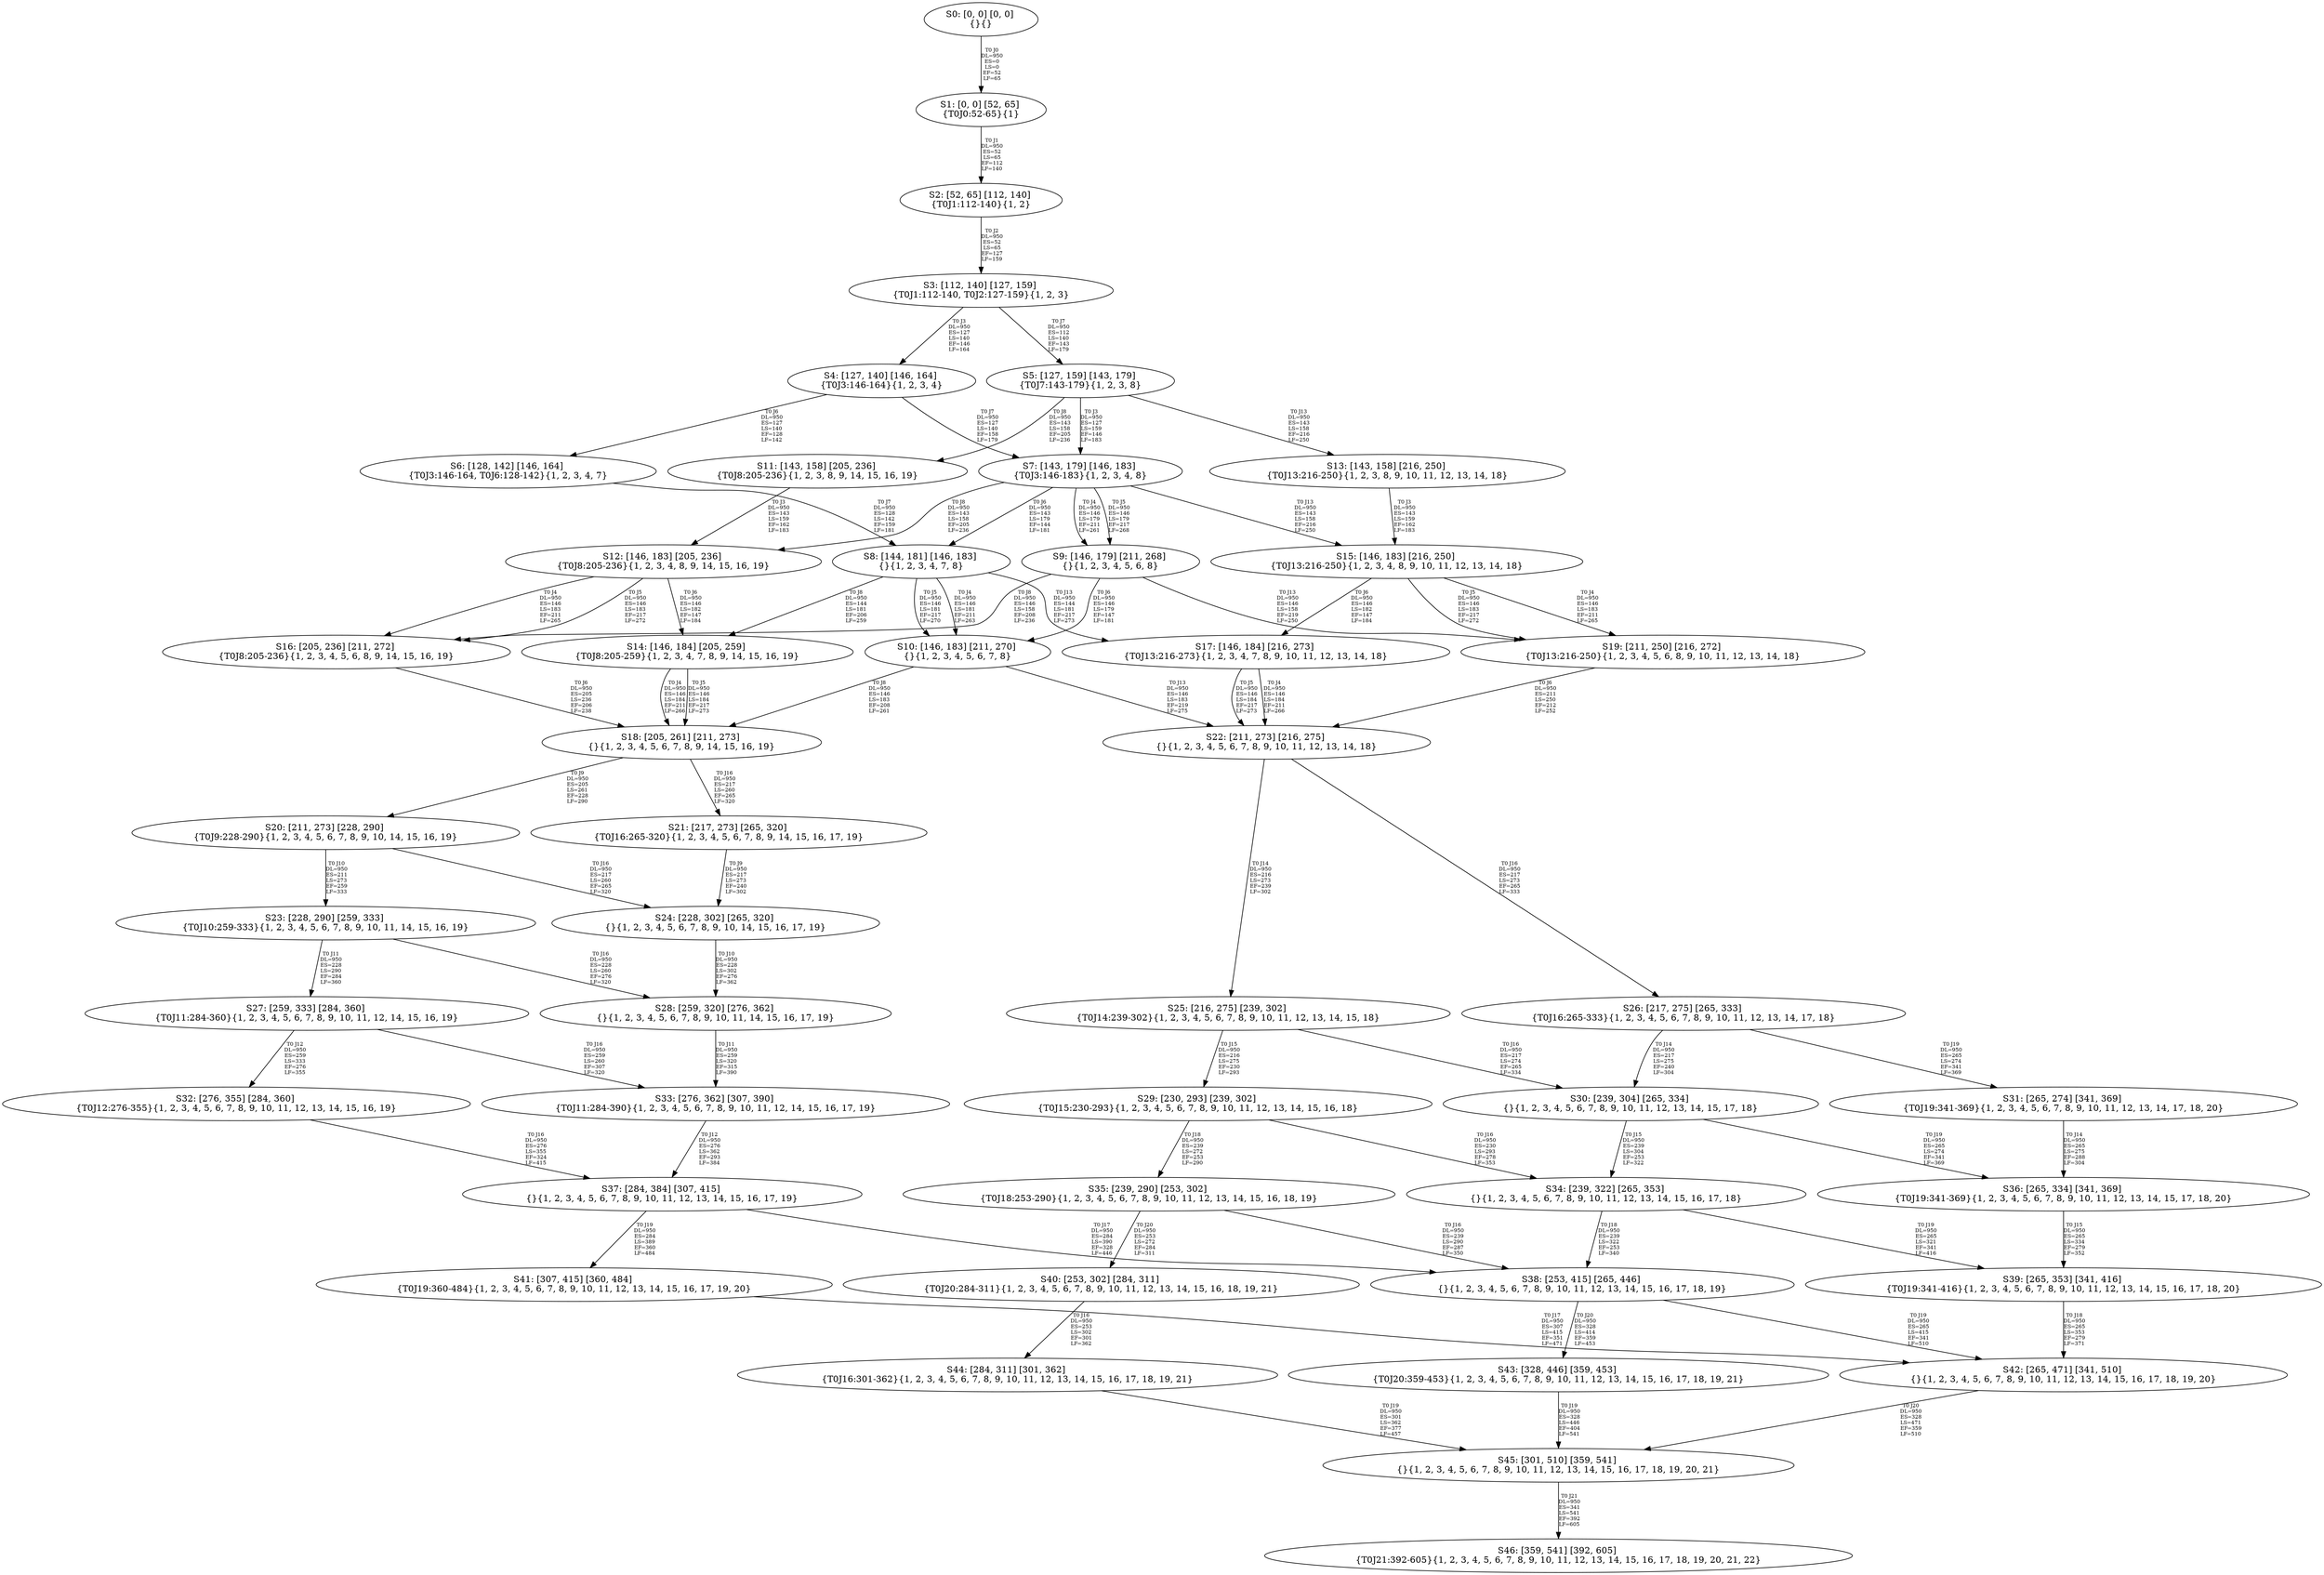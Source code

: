 digraph {
	S0[label="S0: [0, 0] [0, 0] \n{}{}"];
	S1[label="S1: [0, 0] [52, 65] \n{T0J0:52-65}{1}"];
	S2[label="S2: [52, 65] [112, 140] \n{T0J1:112-140}{1, 2}"];
	S3[label="S3: [112, 140] [127, 159] \n{T0J1:112-140, T0J2:127-159}{1, 2, 3}"];
	S4[label="S4: [127, 140] [146, 164] \n{T0J3:146-164}{1, 2, 3, 4}"];
	S5[label="S5: [127, 159] [143, 179] \n{T0J7:143-179}{1, 2, 3, 8}"];
	S6[label="S6: [128, 142] [146, 164] \n{T0J3:146-164, T0J6:128-142}{1, 2, 3, 4, 7}"];
	S7[label="S7: [143, 179] [146, 183] \n{T0J3:146-183}{1, 2, 3, 4, 8}"];
	S8[label="S8: [144, 181] [146, 183] \n{}{1, 2, 3, 4, 7, 8}"];
	S9[label="S9: [146, 179] [211, 268] \n{}{1, 2, 3, 4, 5, 6, 8}"];
	S10[label="S10: [146, 183] [211, 270] \n{}{1, 2, 3, 4, 5, 6, 7, 8}"];
	S11[label="S11: [143, 158] [205, 236] \n{T0J8:205-236}{1, 2, 3, 8, 9, 14, 15, 16, 19}"];
	S12[label="S12: [146, 183] [205, 236] \n{T0J8:205-236}{1, 2, 3, 4, 8, 9, 14, 15, 16, 19}"];
	S13[label="S13: [143, 158] [216, 250] \n{T0J13:216-250}{1, 2, 3, 8, 9, 10, 11, 12, 13, 14, 18}"];
	S14[label="S14: [146, 184] [205, 259] \n{T0J8:205-259}{1, 2, 3, 4, 7, 8, 9, 14, 15, 16, 19}"];
	S15[label="S15: [146, 183] [216, 250] \n{T0J13:216-250}{1, 2, 3, 4, 8, 9, 10, 11, 12, 13, 14, 18}"];
	S16[label="S16: [205, 236] [211, 272] \n{T0J8:205-236}{1, 2, 3, 4, 5, 6, 8, 9, 14, 15, 16, 19}"];
	S17[label="S17: [146, 184] [216, 273] \n{T0J13:216-273}{1, 2, 3, 4, 7, 8, 9, 10, 11, 12, 13, 14, 18}"];
	S18[label="S18: [205, 261] [211, 273] \n{}{1, 2, 3, 4, 5, 6, 7, 8, 9, 14, 15, 16, 19}"];
	S19[label="S19: [211, 250] [216, 272] \n{T0J13:216-250}{1, 2, 3, 4, 5, 6, 8, 9, 10, 11, 12, 13, 14, 18}"];
	S20[label="S20: [211, 273] [228, 290] \n{T0J9:228-290}{1, 2, 3, 4, 5, 6, 7, 8, 9, 10, 14, 15, 16, 19}"];
	S21[label="S21: [217, 273] [265, 320] \n{T0J16:265-320}{1, 2, 3, 4, 5, 6, 7, 8, 9, 14, 15, 16, 17, 19}"];
	S22[label="S22: [211, 273] [216, 275] \n{}{1, 2, 3, 4, 5, 6, 7, 8, 9, 10, 11, 12, 13, 14, 18}"];
	S23[label="S23: [228, 290] [259, 333] \n{T0J10:259-333}{1, 2, 3, 4, 5, 6, 7, 8, 9, 10, 11, 14, 15, 16, 19}"];
	S24[label="S24: [228, 302] [265, 320] \n{}{1, 2, 3, 4, 5, 6, 7, 8, 9, 10, 14, 15, 16, 17, 19}"];
	S25[label="S25: [216, 275] [239, 302] \n{T0J14:239-302}{1, 2, 3, 4, 5, 6, 7, 8, 9, 10, 11, 12, 13, 14, 15, 18}"];
	S26[label="S26: [217, 275] [265, 333] \n{T0J16:265-333}{1, 2, 3, 4, 5, 6, 7, 8, 9, 10, 11, 12, 13, 14, 17, 18}"];
	S27[label="S27: [259, 333] [284, 360] \n{T0J11:284-360}{1, 2, 3, 4, 5, 6, 7, 8, 9, 10, 11, 12, 14, 15, 16, 19}"];
	S28[label="S28: [259, 320] [276, 362] \n{}{1, 2, 3, 4, 5, 6, 7, 8, 9, 10, 11, 14, 15, 16, 17, 19}"];
	S29[label="S29: [230, 293] [239, 302] \n{T0J15:230-293}{1, 2, 3, 4, 5, 6, 7, 8, 9, 10, 11, 12, 13, 14, 15, 16, 18}"];
	S30[label="S30: [239, 304] [265, 334] \n{}{1, 2, 3, 4, 5, 6, 7, 8, 9, 10, 11, 12, 13, 14, 15, 17, 18}"];
	S31[label="S31: [265, 274] [341, 369] \n{T0J19:341-369}{1, 2, 3, 4, 5, 6, 7, 8, 9, 10, 11, 12, 13, 14, 17, 18, 20}"];
	S32[label="S32: [276, 355] [284, 360] \n{T0J12:276-355}{1, 2, 3, 4, 5, 6, 7, 8, 9, 10, 11, 12, 13, 14, 15, 16, 19}"];
	S33[label="S33: [276, 362] [307, 390] \n{T0J11:284-390}{1, 2, 3, 4, 5, 6, 7, 8, 9, 10, 11, 12, 14, 15, 16, 17, 19}"];
	S34[label="S34: [239, 322] [265, 353] \n{}{1, 2, 3, 4, 5, 6, 7, 8, 9, 10, 11, 12, 13, 14, 15, 16, 17, 18}"];
	S35[label="S35: [239, 290] [253, 302] \n{T0J18:253-290}{1, 2, 3, 4, 5, 6, 7, 8, 9, 10, 11, 12, 13, 14, 15, 16, 18, 19}"];
	S36[label="S36: [265, 334] [341, 369] \n{T0J19:341-369}{1, 2, 3, 4, 5, 6, 7, 8, 9, 10, 11, 12, 13, 14, 15, 17, 18, 20}"];
	S37[label="S37: [284, 384] [307, 415] \n{}{1, 2, 3, 4, 5, 6, 7, 8, 9, 10, 11, 12, 13, 14, 15, 16, 17, 19}"];
	S38[label="S38: [253, 415] [265, 446] \n{}{1, 2, 3, 4, 5, 6, 7, 8, 9, 10, 11, 12, 13, 14, 15, 16, 17, 18, 19}"];
	S39[label="S39: [265, 353] [341, 416] \n{T0J19:341-416}{1, 2, 3, 4, 5, 6, 7, 8, 9, 10, 11, 12, 13, 14, 15, 16, 17, 18, 20}"];
	S40[label="S40: [253, 302] [284, 311] \n{T0J20:284-311}{1, 2, 3, 4, 5, 6, 7, 8, 9, 10, 11, 12, 13, 14, 15, 16, 18, 19, 21}"];
	S41[label="S41: [307, 415] [360, 484] \n{T0J19:360-484}{1, 2, 3, 4, 5, 6, 7, 8, 9, 10, 11, 12, 13, 14, 15, 16, 17, 19, 20}"];
	S42[label="S42: [265, 471] [341, 510] \n{}{1, 2, 3, 4, 5, 6, 7, 8, 9, 10, 11, 12, 13, 14, 15, 16, 17, 18, 19, 20}"];
	S43[label="S43: [328, 446] [359, 453] \n{T0J20:359-453}{1, 2, 3, 4, 5, 6, 7, 8, 9, 10, 11, 12, 13, 14, 15, 16, 17, 18, 19, 21}"];
	S44[label="S44: [284, 311] [301, 362] \n{T0J16:301-362}{1, 2, 3, 4, 5, 6, 7, 8, 9, 10, 11, 12, 13, 14, 15, 16, 17, 18, 19, 21}"];
	S45[label="S45: [301, 510] [359, 541] \n{}{1, 2, 3, 4, 5, 6, 7, 8, 9, 10, 11, 12, 13, 14, 15, 16, 17, 18, 19, 20, 21}"];
	S46[label="S46: [359, 541] [392, 605] \n{T0J21:392-605}{1, 2, 3, 4, 5, 6, 7, 8, 9, 10, 11, 12, 13, 14, 15, 16, 17, 18, 19, 20, 21, 22}"];
	S0 -> S1[label="T0 J0\nDL=950\nES=0\nLS=0\nEF=52\nLF=65",fontsize=8];
	S1 -> S2[label="T0 J1\nDL=950\nES=52\nLS=65\nEF=112\nLF=140",fontsize=8];
	S2 -> S3[label="T0 J2\nDL=950\nES=52\nLS=65\nEF=127\nLF=159",fontsize=8];
	S3 -> S4[label="T0 J3\nDL=950\nES=127\nLS=140\nEF=146\nLF=164",fontsize=8];
	S3 -> S5[label="T0 J7\nDL=950\nES=112\nLS=140\nEF=143\nLF=179",fontsize=8];
	S4 -> S6[label="T0 J6\nDL=950\nES=127\nLS=140\nEF=128\nLF=142",fontsize=8];
	S4 -> S7[label="T0 J7\nDL=950\nES=127\nLS=140\nEF=158\nLF=179",fontsize=8];
	S5 -> S7[label="T0 J3\nDL=950\nES=127\nLS=159\nEF=146\nLF=183",fontsize=8];
	S5 -> S11[label="T0 J8\nDL=950\nES=143\nLS=158\nEF=205\nLF=236",fontsize=8];
	S5 -> S13[label="T0 J13\nDL=950\nES=143\nLS=158\nEF=216\nLF=250",fontsize=8];
	S6 -> S8[label="T0 J7\nDL=950\nES=128\nLS=142\nEF=159\nLF=181",fontsize=8];
	S7 -> S9[label="T0 J4\nDL=950\nES=146\nLS=179\nEF=211\nLF=261",fontsize=8];
	S7 -> S9[label="T0 J5\nDL=950\nES=146\nLS=179\nEF=217\nLF=268",fontsize=8];
	S7 -> S8[label="T0 J6\nDL=950\nES=143\nLS=179\nEF=144\nLF=181",fontsize=8];
	S7 -> S12[label="T0 J8\nDL=950\nES=143\nLS=158\nEF=205\nLF=236",fontsize=8];
	S7 -> S15[label="T0 J13\nDL=950\nES=143\nLS=158\nEF=216\nLF=250",fontsize=8];
	S8 -> S10[label="T0 J4\nDL=950\nES=146\nLS=181\nEF=211\nLF=263",fontsize=8];
	S8 -> S10[label="T0 J5\nDL=950\nES=146\nLS=181\nEF=217\nLF=270",fontsize=8];
	S8 -> S14[label="T0 J8\nDL=950\nES=144\nLS=181\nEF=206\nLF=259",fontsize=8];
	S8 -> S17[label="T0 J13\nDL=950\nES=144\nLS=181\nEF=217\nLF=273",fontsize=8];
	S9 -> S10[label="T0 J6\nDL=950\nES=146\nLS=179\nEF=147\nLF=181",fontsize=8];
	S9 -> S16[label="T0 J8\nDL=950\nES=146\nLS=158\nEF=208\nLF=236",fontsize=8];
	S9 -> S19[label="T0 J13\nDL=950\nES=146\nLS=158\nEF=219\nLF=250",fontsize=8];
	S10 -> S18[label="T0 J8\nDL=950\nES=146\nLS=183\nEF=208\nLF=261",fontsize=8];
	S10 -> S22[label="T0 J13\nDL=950\nES=146\nLS=183\nEF=219\nLF=275",fontsize=8];
	S11 -> S12[label="T0 J3\nDL=950\nES=143\nLS=159\nEF=162\nLF=183",fontsize=8];
	S12 -> S16[label="T0 J4\nDL=950\nES=146\nLS=183\nEF=211\nLF=265",fontsize=8];
	S12 -> S16[label="T0 J5\nDL=950\nES=146\nLS=183\nEF=217\nLF=272",fontsize=8];
	S12 -> S14[label="T0 J6\nDL=950\nES=146\nLS=182\nEF=147\nLF=184",fontsize=8];
	S13 -> S15[label="T0 J3\nDL=950\nES=143\nLS=159\nEF=162\nLF=183",fontsize=8];
	S14 -> S18[label="T0 J4\nDL=950\nES=146\nLS=184\nEF=211\nLF=266",fontsize=8];
	S14 -> S18[label="T0 J5\nDL=950\nES=146\nLS=184\nEF=217\nLF=273",fontsize=8];
	S15 -> S19[label="T0 J4\nDL=950\nES=146\nLS=183\nEF=211\nLF=265",fontsize=8];
	S15 -> S19[label="T0 J5\nDL=950\nES=146\nLS=183\nEF=217\nLF=272",fontsize=8];
	S15 -> S17[label="T0 J6\nDL=950\nES=146\nLS=182\nEF=147\nLF=184",fontsize=8];
	S16 -> S18[label="T0 J6\nDL=950\nES=205\nLS=236\nEF=206\nLF=238",fontsize=8];
	S17 -> S22[label="T0 J4\nDL=950\nES=146\nLS=184\nEF=211\nLF=266",fontsize=8];
	S17 -> S22[label="T0 J5\nDL=950\nES=146\nLS=184\nEF=217\nLF=273",fontsize=8];
	S18 -> S20[label="T0 J9\nDL=950\nES=205\nLS=261\nEF=228\nLF=290",fontsize=8];
	S18 -> S21[label="T0 J16\nDL=950\nES=217\nLS=260\nEF=265\nLF=320",fontsize=8];
	S19 -> S22[label="T0 J6\nDL=950\nES=211\nLS=250\nEF=212\nLF=252",fontsize=8];
	S20 -> S23[label="T0 J10\nDL=950\nES=211\nLS=273\nEF=259\nLF=333",fontsize=8];
	S20 -> S24[label="T0 J16\nDL=950\nES=217\nLS=260\nEF=265\nLF=320",fontsize=8];
	S21 -> S24[label="T0 J9\nDL=950\nES=217\nLS=273\nEF=240\nLF=302",fontsize=8];
	S22 -> S25[label="T0 J14\nDL=950\nES=216\nLS=273\nEF=239\nLF=302",fontsize=8];
	S22 -> S26[label="T0 J16\nDL=950\nES=217\nLS=273\nEF=265\nLF=333",fontsize=8];
	S23 -> S27[label="T0 J11\nDL=950\nES=228\nLS=290\nEF=284\nLF=360",fontsize=8];
	S23 -> S28[label="T0 J16\nDL=950\nES=228\nLS=260\nEF=276\nLF=320",fontsize=8];
	S24 -> S28[label="T0 J10\nDL=950\nES=228\nLS=302\nEF=276\nLF=362",fontsize=8];
	S25 -> S29[label="T0 J15\nDL=950\nES=216\nLS=275\nEF=230\nLF=293",fontsize=8];
	S25 -> S30[label="T0 J16\nDL=950\nES=217\nLS=274\nEF=265\nLF=334",fontsize=8];
	S26 -> S30[label="T0 J14\nDL=950\nES=217\nLS=275\nEF=240\nLF=304",fontsize=8];
	S26 -> S31[label="T0 J19\nDL=950\nES=265\nLS=274\nEF=341\nLF=369",fontsize=8];
	S27 -> S32[label="T0 J12\nDL=950\nES=259\nLS=333\nEF=276\nLF=355",fontsize=8];
	S27 -> S33[label="T0 J16\nDL=950\nES=259\nLS=260\nEF=307\nLF=320",fontsize=8];
	S28 -> S33[label="T0 J11\nDL=950\nES=259\nLS=320\nEF=315\nLF=390",fontsize=8];
	S29 -> S34[label="T0 J16\nDL=950\nES=230\nLS=293\nEF=278\nLF=353",fontsize=8];
	S29 -> S35[label="T0 J18\nDL=950\nES=239\nLS=272\nEF=253\nLF=290",fontsize=8];
	S30 -> S34[label="T0 J15\nDL=950\nES=239\nLS=304\nEF=253\nLF=322",fontsize=8];
	S30 -> S36[label="T0 J19\nDL=950\nES=265\nLS=274\nEF=341\nLF=369",fontsize=8];
	S31 -> S36[label="T0 J14\nDL=950\nES=265\nLS=275\nEF=288\nLF=304",fontsize=8];
	S32 -> S37[label="T0 J16\nDL=950\nES=276\nLS=355\nEF=324\nLF=415",fontsize=8];
	S33 -> S37[label="T0 J12\nDL=950\nES=276\nLS=362\nEF=293\nLF=384",fontsize=8];
	S34 -> S38[label="T0 J18\nDL=950\nES=239\nLS=322\nEF=253\nLF=340",fontsize=8];
	S34 -> S39[label="T0 J19\nDL=950\nES=265\nLS=321\nEF=341\nLF=416",fontsize=8];
	S35 -> S38[label="T0 J16\nDL=950\nES=239\nLS=290\nEF=287\nLF=350",fontsize=8];
	S35 -> S40[label="T0 J20\nDL=950\nES=253\nLS=272\nEF=284\nLF=311",fontsize=8];
	S36 -> S39[label="T0 J15\nDL=950\nES=265\nLS=334\nEF=279\nLF=352",fontsize=8];
	S37 -> S38[label="T0 J17\nDL=950\nES=284\nLS=390\nEF=328\nLF=446",fontsize=8];
	S37 -> S41[label="T0 J19\nDL=950\nES=284\nLS=389\nEF=360\nLF=484",fontsize=8];
	S38 -> S42[label="T0 J19\nDL=950\nES=265\nLS=415\nEF=341\nLF=510",fontsize=8];
	S38 -> S43[label="T0 J20\nDL=950\nES=328\nLS=414\nEF=359\nLF=453",fontsize=8];
	S39 -> S42[label="T0 J18\nDL=950\nES=265\nLS=353\nEF=279\nLF=371",fontsize=8];
	S40 -> S44[label="T0 J16\nDL=950\nES=253\nLS=302\nEF=301\nLF=362",fontsize=8];
	S41 -> S42[label="T0 J17\nDL=950\nES=307\nLS=415\nEF=351\nLF=471",fontsize=8];
	S42 -> S45[label="T0 J20\nDL=950\nES=328\nLS=471\nEF=359\nLF=510",fontsize=8];
	S43 -> S45[label="T0 J19\nDL=950\nES=328\nLS=446\nEF=404\nLF=541",fontsize=8];
	S44 -> S45[label="T0 J19\nDL=950\nES=301\nLS=362\nEF=377\nLF=457",fontsize=8];
	S45 -> S46[label="T0 J21\nDL=950\nES=341\nLS=541\nEF=392\nLF=605",fontsize=8];
}

